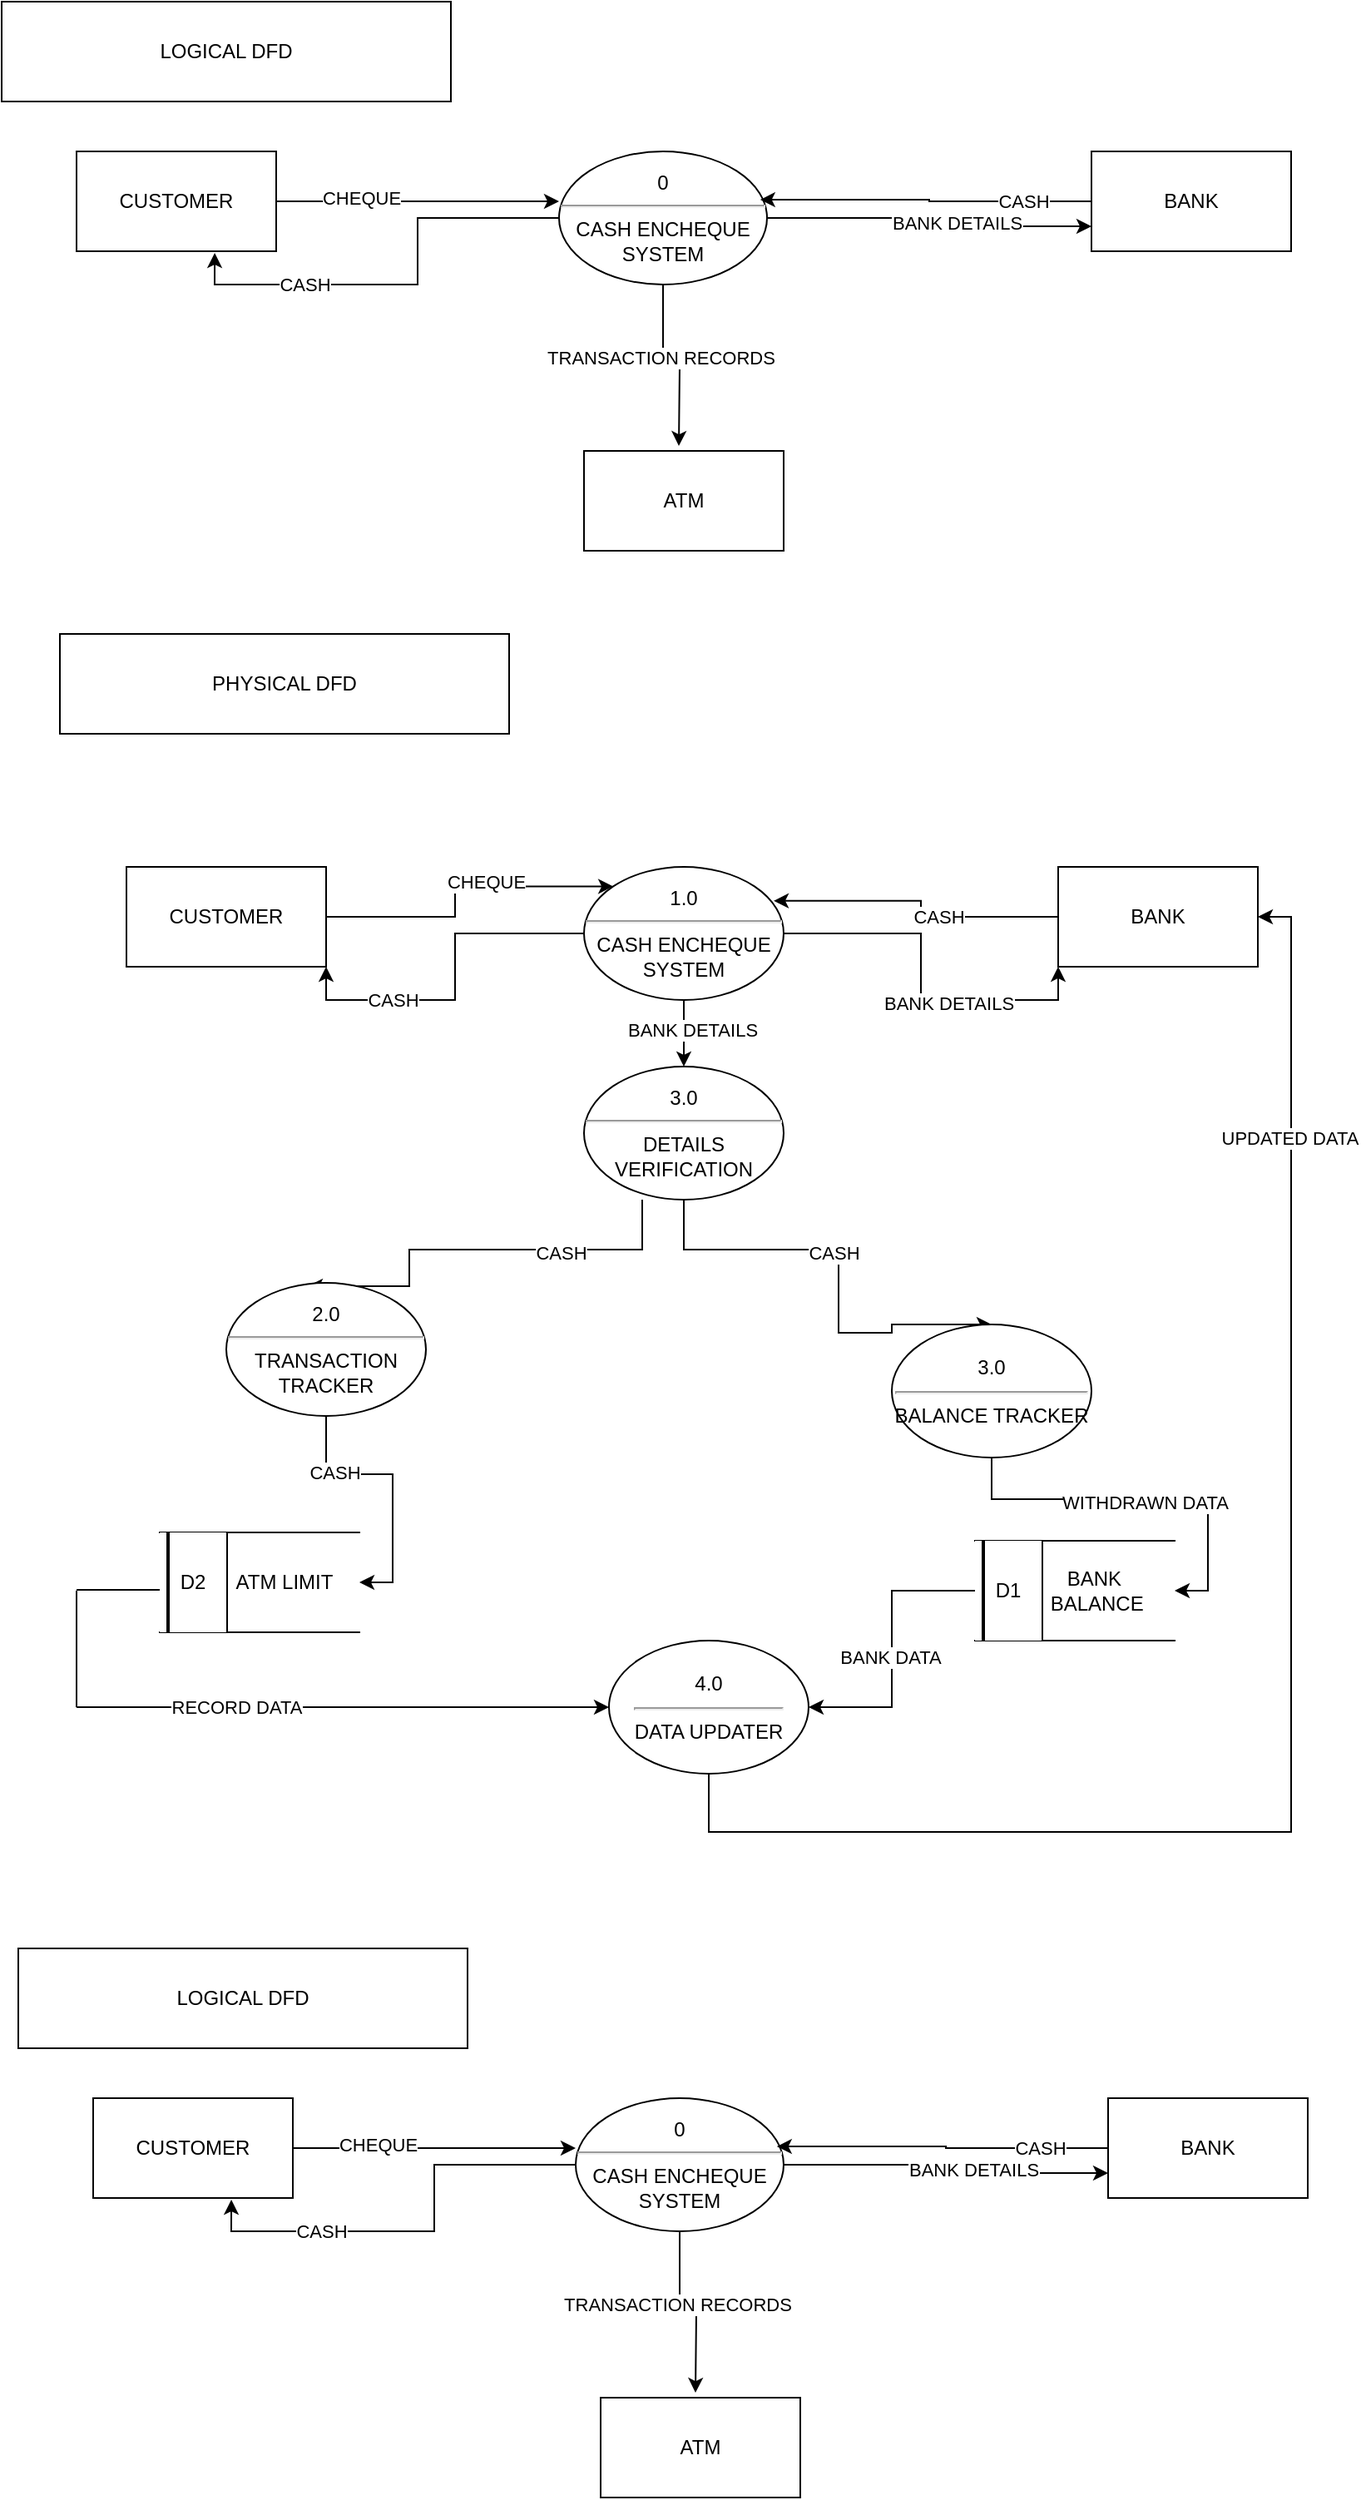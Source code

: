 <mxfile version="21.7.4" type="device">
  <diagram name="Page-1" id="3s3prXGsOmCxnwYLiAMr">
    <mxGraphModel dx="838" dy="455" grid="1" gridSize="10" guides="1" tooltips="1" connect="1" arrows="1" fold="1" page="1" pageScale="1" pageWidth="850" pageHeight="1100" math="0" shadow="0">
      <root>
        <mxCell id="0" />
        <mxCell id="1" parent="0" />
        <mxCell id="mMJrCjRWokDh-udOJpZP-48" style="edgeStyle=orthogonalEdgeStyle;rounded=0;orthogonalLoop=1;jettySize=auto;html=1;entryX=0.5;entryY=0;entryDx=0;entryDy=0;" parent="1" target="mMJrCjRWokDh-udOJpZP-24" edge="1">
          <mxGeometry relative="1" as="geometry">
            <Array as="points">
              <mxPoint x="425" y="770" />
              <mxPoint x="518" y="770" />
              <mxPoint x="518" y="820" />
              <mxPoint x="550" y="820" />
              <mxPoint x="550" y="815" />
            </Array>
            <mxPoint x="425" y="740" as="sourcePoint" />
            <mxPoint x="430" y="1045" as="targetPoint" />
          </mxGeometry>
        </mxCell>
        <mxCell id="mMJrCjRWokDh-udOJpZP-68" value="CASH" style="edgeLabel;html=1;align=center;verticalAlign=middle;resizable=0;points=[];" parent="mMJrCjRWokDh-udOJpZP-48" vertex="1" connectable="0">
          <mxGeometry x="-0.112" y="-2" relative="1" as="geometry">
            <mxPoint as="offset" />
          </mxGeometry>
        </mxCell>
        <mxCell id="mMJrCjRWokDh-udOJpZP-49" style="edgeStyle=orthogonalEdgeStyle;rounded=0;orthogonalLoop=1;jettySize=auto;html=1;entryX=0.408;entryY=0.025;entryDx=0;entryDy=0;entryPerimeter=0;" parent="1" target="mMJrCjRWokDh-udOJpZP-23" edge="1">
          <mxGeometry relative="1" as="geometry">
            <Array as="points">
              <mxPoint x="400" y="770" />
              <mxPoint x="260" y="770" />
            </Array>
            <mxPoint x="400" y="740.0" as="sourcePoint" />
            <mxPoint x="260" y="936.27" as="targetPoint" />
          </mxGeometry>
        </mxCell>
        <mxCell id="mMJrCjRWokDh-udOJpZP-67" value="CASH" style="edgeLabel;html=1;align=center;verticalAlign=middle;resizable=0;points=[];" parent="mMJrCjRWokDh-udOJpZP-49" vertex="1" connectable="0">
          <mxGeometry x="-0.377" y="2" relative="1" as="geometry">
            <mxPoint as="offset" />
          </mxGeometry>
        </mxCell>
        <mxCell id="mMJrCjRWokDh-udOJpZP-57" style="edgeStyle=orthogonalEdgeStyle;rounded=0;orthogonalLoop=1;jettySize=auto;html=1;entryX=1;entryY=1;entryDx=0;entryDy=0;" parent="1" source="mMJrCjRWokDh-udOJpZP-20" target="mMJrCjRWokDh-udOJpZP-21" edge="1">
          <mxGeometry relative="1" as="geometry" />
        </mxCell>
        <mxCell id="mMJrCjRWokDh-udOJpZP-65" value="CASH" style="edgeLabel;html=1;align=center;verticalAlign=middle;resizable=0;points=[];" parent="mMJrCjRWokDh-udOJpZP-57" vertex="1" connectable="0">
          <mxGeometry x="0.442" relative="1" as="geometry">
            <mxPoint as="offset" />
          </mxGeometry>
        </mxCell>
        <mxCell id="mMJrCjRWokDh-udOJpZP-58" style="edgeStyle=orthogonalEdgeStyle;rounded=0;orthogonalLoop=1;jettySize=auto;html=1;entryX=0;entryY=1;entryDx=0;entryDy=0;" parent="1" source="mMJrCjRWokDh-udOJpZP-20" target="mMJrCjRWokDh-udOJpZP-22" edge="1">
          <mxGeometry relative="1" as="geometry" />
        </mxCell>
        <mxCell id="mMJrCjRWokDh-udOJpZP-66" value="BANK DETAILS" style="edgeLabel;html=1;align=center;verticalAlign=middle;resizable=0;points=[];" parent="mMJrCjRWokDh-udOJpZP-58" vertex="1" connectable="0">
          <mxGeometry x="0.236" y="-2" relative="1" as="geometry">
            <mxPoint as="offset" />
          </mxGeometry>
        </mxCell>
        <mxCell id="80Ur0tt7wAr0ku26tHPa-10" style="edgeStyle=orthogonalEdgeStyle;rounded=0;orthogonalLoop=1;jettySize=auto;html=1;entryX=0.5;entryY=0;entryDx=0;entryDy=0;" edge="1" parent="1" source="mMJrCjRWokDh-udOJpZP-20" target="80Ur0tt7wAr0ku26tHPa-9">
          <mxGeometry relative="1" as="geometry" />
        </mxCell>
        <mxCell id="80Ur0tt7wAr0ku26tHPa-11" value="BANK DETAILS" style="edgeLabel;html=1;align=center;verticalAlign=middle;resizable=0;points=[];" vertex="1" connectable="0" parent="80Ur0tt7wAr0ku26tHPa-10">
          <mxGeometry x="-0.1" y="5" relative="1" as="geometry">
            <mxPoint as="offset" />
          </mxGeometry>
        </mxCell>
        <mxCell id="mMJrCjRWokDh-udOJpZP-20" value="1.0&lt;hr&gt;CASH ENCHEQUE SYSTEM" style="ellipse;whiteSpace=wrap;html=1;" parent="1" vertex="1">
          <mxGeometry x="365" y="540" width="120" height="80" as="geometry" />
        </mxCell>
        <mxCell id="mMJrCjRWokDh-udOJpZP-55" style="edgeStyle=orthogonalEdgeStyle;rounded=0;orthogonalLoop=1;jettySize=auto;html=1;entryX=0;entryY=0;entryDx=0;entryDy=0;" parent="1" source="mMJrCjRWokDh-udOJpZP-21" target="mMJrCjRWokDh-udOJpZP-20" edge="1">
          <mxGeometry relative="1" as="geometry" />
        </mxCell>
        <mxCell id="mMJrCjRWokDh-udOJpZP-63" value="CHEQUE" style="edgeLabel;html=1;align=center;verticalAlign=middle;resizable=0;points=[];" parent="mMJrCjRWokDh-udOJpZP-55" vertex="1" connectable="0">
          <mxGeometry x="0.198" y="3" relative="1" as="geometry">
            <mxPoint as="offset" />
          </mxGeometry>
        </mxCell>
        <mxCell id="mMJrCjRWokDh-udOJpZP-21" value="CUSTOMER" style="rounded=0;whiteSpace=wrap;html=1;" parent="1" vertex="1">
          <mxGeometry x="90" y="540" width="120" height="60" as="geometry" />
        </mxCell>
        <mxCell id="mMJrCjRWokDh-udOJpZP-56" style="edgeStyle=orthogonalEdgeStyle;rounded=0;orthogonalLoop=1;jettySize=auto;html=1;entryX=0.95;entryY=0.255;entryDx=0;entryDy=0;entryPerimeter=0;" parent="1" source="mMJrCjRWokDh-udOJpZP-22" target="mMJrCjRWokDh-udOJpZP-20" edge="1">
          <mxGeometry relative="1" as="geometry" />
        </mxCell>
        <mxCell id="mMJrCjRWokDh-udOJpZP-64" value="CASH" style="edgeLabel;html=1;align=center;verticalAlign=middle;resizable=0;points=[];" parent="mMJrCjRWokDh-udOJpZP-56" vertex="1" connectable="0">
          <mxGeometry x="-0.203" relative="1" as="geometry">
            <mxPoint as="offset" />
          </mxGeometry>
        </mxCell>
        <mxCell id="mMJrCjRWokDh-udOJpZP-22" value="BANK" style="rounded=0;whiteSpace=wrap;html=1;" parent="1" vertex="1">
          <mxGeometry x="650" y="540" width="120" height="60" as="geometry" />
        </mxCell>
        <mxCell id="mMJrCjRWokDh-udOJpZP-33" style="edgeStyle=orthogonalEdgeStyle;rounded=0;orthogonalLoop=1;jettySize=auto;html=1;entryX=1;entryY=0.5;entryDx=0;entryDy=0;" parent="1" source="mMJrCjRWokDh-udOJpZP-23" target="mMJrCjRWokDh-udOJpZP-30" edge="1">
          <mxGeometry relative="1" as="geometry" />
        </mxCell>
        <mxCell id="mMJrCjRWokDh-udOJpZP-70" value="CASH" style="edgeLabel;html=1;align=center;verticalAlign=middle;resizable=0;points=[];" parent="mMJrCjRWokDh-udOJpZP-33" vertex="1" connectable="0">
          <mxGeometry x="-0.5" y="1" relative="1" as="geometry">
            <mxPoint as="offset" />
          </mxGeometry>
        </mxCell>
        <mxCell id="mMJrCjRWokDh-udOJpZP-23" value="2.0&lt;hr&gt;TRANSACTION TRACKER" style="ellipse;whiteSpace=wrap;html=1;" parent="1" vertex="1">
          <mxGeometry x="150" y="790" width="120" height="80" as="geometry" />
        </mxCell>
        <mxCell id="mMJrCjRWokDh-udOJpZP-35" style="edgeStyle=orthogonalEdgeStyle;rounded=0;orthogonalLoop=1;jettySize=auto;html=1;entryX=1;entryY=0.5;entryDx=0;entryDy=0;" parent="1" source="mMJrCjRWokDh-udOJpZP-24" target="mMJrCjRWokDh-udOJpZP-25" edge="1">
          <mxGeometry relative="1" as="geometry" />
        </mxCell>
        <mxCell id="mMJrCjRWokDh-udOJpZP-69" value="WITHDRAWN DATA" style="edgeLabel;html=1;align=center;verticalAlign=middle;resizable=0;points=[];" parent="mMJrCjRWokDh-udOJpZP-35" vertex="1" connectable="0">
          <mxGeometry x="0.017" y="-2" relative="1" as="geometry">
            <mxPoint as="offset" />
          </mxGeometry>
        </mxCell>
        <mxCell id="mMJrCjRWokDh-udOJpZP-24" value="3.0&lt;hr&gt;BALANCE TRACKER" style="ellipse;whiteSpace=wrap;html=1;" parent="1" vertex="1">
          <mxGeometry x="550" y="815" width="120" height="80" as="geometry" />
        </mxCell>
        <mxCell id="mMJrCjRWokDh-udOJpZP-28" value="" style="group" parent="1" vertex="1" connectable="0">
          <mxGeometry x="600" y="945" width="120" height="60" as="geometry" />
        </mxCell>
        <mxCell id="mMJrCjRWokDh-udOJpZP-25" value="&amp;nbsp; &amp;nbsp; &amp;nbsp; &amp;nbsp; &amp;nbsp; &amp;nbsp; &lt;span style=&quot;white-space: pre;&quot;&gt;&#x9;&lt;/span&gt;BANK&amp;nbsp; &amp;nbsp; &amp;nbsp; &amp;nbsp; &amp;nbsp; &amp;nbsp; &amp;nbsp; &lt;span style=&quot;white-space: pre;&quot;&gt;&#x9;&lt;/span&gt;BALANCE" style="shape=partialRectangle;whiteSpace=wrap;html=1;left=0;right=0;fillColor=none;" parent="mMJrCjRWokDh-udOJpZP-28" vertex="1">
          <mxGeometry width="120" height="60" as="geometry" />
        </mxCell>
        <mxCell id="mMJrCjRWokDh-udOJpZP-26" value="" style="line;strokeWidth=2;direction=south;html=1;" parent="mMJrCjRWokDh-udOJpZP-28" vertex="1">
          <mxGeometry x="35" width="10" height="60" as="geometry" />
        </mxCell>
        <mxCell id="mMJrCjRWokDh-udOJpZP-62" value="D1" style="rounded=0;whiteSpace=wrap;html=1;strokeColor=none;" parent="mMJrCjRWokDh-udOJpZP-28" vertex="1">
          <mxGeometry width="40" height="60" as="geometry" />
        </mxCell>
        <mxCell id="mMJrCjRWokDh-udOJpZP-77" value="" style="line;strokeWidth=2;direction=south;html=1;" parent="mMJrCjRWokDh-udOJpZP-28" vertex="1">
          <mxGeometry width="10" height="60" as="geometry" />
        </mxCell>
        <mxCell id="mMJrCjRWokDh-udOJpZP-29" value="" style="group" parent="1" vertex="1" connectable="0">
          <mxGeometry x="110" y="940" width="120" height="60" as="geometry" />
        </mxCell>
        <mxCell id="mMJrCjRWokDh-udOJpZP-30" value="&amp;nbsp; &amp;nbsp; &amp;nbsp; &amp;nbsp; &amp;nbsp;ATM LIMIT" style="shape=partialRectangle;whiteSpace=wrap;html=1;left=0;right=0;fillColor=none;" parent="mMJrCjRWokDh-udOJpZP-29" vertex="1">
          <mxGeometry width="120" height="60" as="geometry" />
        </mxCell>
        <mxCell id="mMJrCjRWokDh-udOJpZP-31" value="" style="line;strokeWidth=2;direction=south;html=1;" parent="mMJrCjRWokDh-udOJpZP-29" vertex="1">
          <mxGeometry x="35" width="10" height="60" as="geometry" />
        </mxCell>
        <mxCell id="mMJrCjRWokDh-udOJpZP-61" value="D2" style="rounded=0;whiteSpace=wrap;html=1;strokeColor=none;" parent="mMJrCjRWokDh-udOJpZP-29" vertex="1">
          <mxGeometry width="40" height="60" as="geometry" />
        </mxCell>
        <mxCell id="mMJrCjRWokDh-udOJpZP-76" value="" style="line;strokeWidth=2;direction=south;html=1;" parent="mMJrCjRWokDh-udOJpZP-29" vertex="1">
          <mxGeometry width="10" height="60" as="geometry" />
        </mxCell>
        <mxCell id="80Ur0tt7wAr0ku26tHPa-12" style="edgeStyle=orthogonalEdgeStyle;rounded=0;orthogonalLoop=1;jettySize=auto;html=1;entryX=1;entryY=0.5;entryDx=0;entryDy=0;" edge="1" parent="1" source="mMJrCjRWokDh-udOJpZP-37" target="mMJrCjRWokDh-udOJpZP-22">
          <mxGeometry relative="1" as="geometry">
            <Array as="points">
              <mxPoint x="440" y="1120" />
              <mxPoint x="790" y="1120" />
              <mxPoint x="790" y="570" />
            </Array>
          </mxGeometry>
        </mxCell>
        <mxCell id="80Ur0tt7wAr0ku26tHPa-13" value="UPDATED DATA" style="edgeLabel;html=1;align=center;verticalAlign=middle;resizable=0;points=[];" vertex="1" connectable="0" parent="80Ur0tt7wAr0ku26tHPa-12">
          <mxGeometry x="0.68" y="1" relative="1" as="geometry">
            <mxPoint as="offset" />
          </mxGeometry>
        </mxCell>
        <mxCell id="mMJrCjRWokDh-udOJpZP-37" value="4.0&lt;hr&gt;DATA UPDATER" style="ellipse;whiteSpace=wrap;html=1;" parent="1" vertex="1">
          <mxGeometry x="380" y="1005" width="120" height="80" as="geometry" />
        </mxCell>
        <mxCell id="mMJrCjRWokDh-udOJpZP-40" style="edgeStyle=orthogonalEdgeStyle;rounded=0;orthogonalLoop=1;jettySize=auto;html=1;entryX=1;entryY=0.5;entryDx=0;entryDy=0;" parent="1" source="mMJrCjRWokDh-udOJpZP-25" target="mMJrCjRWokDh-udOJpZP-37" edge="1">
          <mxGeometry relative="1" as="geometry" />
        </mxCell>
        <mxCell id="mMJrCjRWokDh-udOJpZP-72" value="BANK DATA" style="edgeLabel;html=1;align=center;verticalAlign=middle;resizable=0;points=[];" parent="mMJrCjRWokDh-udOJpZP-40" vertex="1" connectable="0">
          <mxGeometry x="0.059" y="-1" relative="1" as="geometry">
            <mxPoint as="offset" />
          </mxGeometry>
        </mxCell>
        <mxCell id="mMJrCjRWokDh-udOJpZP-42" value="" style="endArrow=none;html=1;rounded=0;" parent="1" edge="1">
          <mxGeometry width="50" height="50" relative="1" as="geometry">
            <mxPoint x="60" y="974.5" as="sourcePoint" />
            <mxPoint x="110" y="974.5" as="targetPoint" />
          </mxGeometry>
        </mxCell>
        <mxCell id="mMJrCjRWokDh-udOJpZP-43" value="" style="endArrow=none;html=1;rounded=0;" parent="1" edge="1">
          <mxGeometry width="50" height="50" relative="1" as="geometry">
            <mxPoint x="60" y="975" as="sourcePoint" />
            <mxPoint x="60" y="1045" as="targetPoint" />
          </mxGeometry>
        </mxCell>
        <mxCell id="mMJrCjRWokDh-udOJpZP-44" value="" style="endArrow=classic;html=1;rounded=0;" parent="1" edge="1">
          <mxGeometry width="50" height="50" relative="1" as="geometry">
            <mxPoint x="60" y="1045" as="sourcePoint" />
            <mxPoint x="380" y="1045" as="targetPoint" />
          </mxGeometry>
        </mxCell>
        <mxCell id="mMJrCjRWokDh-udOJpZP-71" value="RECORD DATA" style="edgeLabel;html=1;align=center;verticalAlign=middle;resizable=0;points=[];" parent="mMJrCjRWokDh-udOJpZP-44" vertex="1" connectable="0">
          <mxGeometry x="-0.4" relative="1" as="geometry">
            <mxPoint as="offset" />
          </mxGeometry>
        </mxCell>
        <mxCell id="80Ur0tt7wAr0ku26tHPa-9" value="3.0&lt;hr&gt;DETAILS VERIFICATION" style="ellipse;whiteSpace=wrap;html=1;" vertex="1" parent="1">
          <mxGeometry x="365" y="660" width="120" height="80" as="geometry" />
        </mxCell>
        <mxCell id="80Ur0tt7wAr0ku26tHPa-15" value="PHYSICAL DFD" style="whiteSpace=wrap;html=1;" vertex="1" parent="1">
          <mxGeometry x="50" y="400" width="270" height="60" as="geometry" />
        </mxCell>
        <mxCell id="80Ur0tt7wAr0ku26tHPa-16" value="0&lt;hr&gt;CASH ENCHEQUE SYSTEM" style="ellipse;whiteSpace=wrap;html=1;" vertex="1" parent="1">
          <mxGeometry x="350" y="110" width="125" height="80" as="geometry" />
        </mxCell>
        <mxCell id="80Ur0tt7wAr0ku26tHPa-17" style="edgeStyle=orthogonalEdgeStyle;rounded=0;orthogonalLoop=1;jettySize=auto;html=1;entryX=0;entryY=0.375;entryDx=0;entryDy=0;entryPerimeter=0;" edge="1" parent="1" source="80Ur0tt7wAr0ku26tHPa-19" target="80Ur0tt7wAr0ku26tHPa-16">
          <mxGeometry relative="1" as="geometry" />
        </mxCell>
        <mxCell id="80Ur0tt7wAr0ku26tHPa-18" value="CHEQUE" style="edgeLabel;html=1;align=center;verticalAlign=middle;resizable=0;points=[];" vertex="1" connectable="0" parent="80Ur0tt7wAr0ku26tHPa-17">
          <mxGeometry x="-0.4" y="2" relative="1" as="geometry">
            <mxPoint as="offset" />
          </mxGeometry>
        </mxCell>
        <mxCell id="80Ur0tt7wAr0ku26tHPa-19" value="CUSTOMER" style="rounded=0;whiteSpace=wrap;html=1;" vertex="1" parent="1">
          <mxGeometry x="60" y="110" width="120" height="60" as="geometry" />
        </mxCell>
        <mxCell id="80Ur0tt7wAr0ku26tHPa-20" style="edgeStyle=orthogonalEdgeStyle;rounded=0;orthogonalLoop=1;jettySize=auto;html=1;entryX=0.692;entryY=1.017;entryDx=0;entryDy=0;entryPerimeter=0;" edge="1" parent="1" source="80Ur0tt7wAr0ku26tHPa-16" target="80Ur0tt7wAr0ku26tHPa-19">
          <mxGeometry relative="1" as="geometry">
            <mxPoint x="140" y="180" as="targetPoint" />
          </mxGeometry>
        </mxCell>
        <mxCell id="80Ur0tt7wAr0ku26tHPa-21" value="Text" style="edgeLabel;html=1;align=center;verticalAlign=middle;resizable=0;points=[];" vertex="1" connectable="0" parent="80Ur0tt7wAr0ku26tHPa-20">
          <mxGeometry x="0.451" y="3" relative="1" as="geometry">
            <mxPoint as="offset" />
          </mxGeometry>
        </mxCell>
        <mxCell id="80Ur0tt7wAr0ku26tHPa-22" value="CASH" style="edgeLabel;html=1;align=center;verticalAlign=middle;resizable=0;points=[];" vertex="1" connectable="0" parent="80Ur0tt7wAr0ku26tHPa-20">
          <mxGeometry x="0.451" relative="1" as="geometry">
            <mxPoint as="offset" />
          </mxGeometry>
        </mxCell>
        <mxCell id="80Ur0tt7wAr0ku26tHPa-23" style="edgeStyle=orthogonalEdgeStyle;rounded=0;orthogonalLoop=1;jettySize=auto;html=1;entryX=0.967;entryY=0.363;entryDx=0;entryDy=0;entryPerimeter=0;" edge="1" parent="1" source="80Ur0tt7wAr0ku26tHPa-25" target="80Ur0tt7wAr0ku26tHPa-16">
          <mxGeometry relative="1" as="geometry" />
        </mxCell>
        <mxCell id="80Ur0tt7wAr0ku26tHPa-24" value="CASH" style="edgeLabel;html=1;align=center;verticalAlign=middle;resizable=0;points=[];" vertex="1" connectable="0" parent="80Ur0tt7wAr0ku26tHPa-23">
          <mxGeometry x="-0.59" relative="1" as="geometry">
            <mxPoint as="offset" />
          </mxGeometry>
        </mxCell>
        <mxCell id="80Ur0tt7wAr0ku26tHPa-25" value="BANK" style="rounded=0;whiteSpace=wrap;html=1;" vertex="1" parent="1">
          <mxGeometry x="670" y="110" width="120" height="60" as="geometry" />
        </mxCell>
        <mxCell id="80Ur0tt7wAr0ku26tHPa-26" style="edgeStyle=orthogonalEdgeStyle;rounded=0;orthogonalLoop=1;jettySize=auto;html=1;entryX=0;entryY=0.75;entryDx=0;entryDy=0;" edge="1" parent="1" source="80Ur0tt7wAr0ku26tHPa-16" target="80Ur0tt7wAr0ku26tHPa-25">
          <mxGeometry relative="1" as="geometry" />
        </mxCell>
        <mxCell id="80Ur0tt7wAr0ku26tHPa-27" value="BANK DETAILS" style="edgeLabel;html=1;align=center;verticalAlign=middle;resizable=0;points=[];" vertex="1" connectable="0" parent="80Ur0tt7wAr0ku26tHPa-26">
          <mxGeometry x="0.19" y="2" relative="1" as="geometry">
            <mxPoint as="offset" />
          </mxGeometry>
        </mxCell>
        <mxCell id="80Ur0tt7wAr0ku26tHPa-28" style="edgeStyle=orthogonalEdgeStyle;rounded=0;orthogonalLoop=1;jettySize=auto;html=1;entryX=0.6;entryY=-0.037;entryDx=0;entryDy=0;entryPerimeter=0;" edge="1" parent="1" source="80Ur0tt7wAr0ku26tHPa-16">
          <mxGeometry relative="1" as="geometry">
            <mxPoint x="422" y="287.04" as="targetPoint" />
          </mxGeometry>
        </mxCell>
        <mxCell id="80Ur0tt7wAr0ku26tHPa-29" value="TRANSACTION RECORDS" style="edgeLabel;html=1;align=center;verticalAlign=middle;resizable=0;points=[];" vertex="1" connectable="0" parent="80Ur0tt7wAr0ku26tHPa-28">
          <mxGeometry x="-0.178" y="-2" relative="1" as="geometry">
            <mxPoint as="offset" />
          </mxGeometry>
        </mxCell>
        <mxCell id="80Ur0tt7wAr0ku26tHPa-30" value="ATM" style="rounded=0;whiteSpace=wrap;html=1;" vertex="1" parent="1">
          <mxGeometry x="365" y="290" width="120" height="60" as="geometry" />
        </mxCell>
        <mxCell id="80Ur0tt7wAr0ku26tHPa-31" value="LOGICAL DFD" style="whiteSpace=wrap;html=1;" vertex="1" parent="1">
          <mxGeometry x="15" y="20" width="270" height="60" as="geometry" />
        </mxCell>
        <mxCell id="80Ur0tt7wAr0ku26tHPa-32" value="0&lt;hr&gt;CASH ENCHEQUE SYSTEM" style="ellipse;whiteSpace=wrap;html=1;" vertex="1" parent="1">
          <mxGeometry x="360" y="1280" width="125" height="80" as="geometry" />
        </mxCell>
        <mxCell id="80Ur0tt7wAr0ku26tHPa-33" style="edgeStyle=orthogonalEdgeStyle;rounded=0;orthogonalLoop=1;jettySize=auto;html=1;entryX=0;entryY=0.375;entryDx=0;entryDy=0;entryPerimeter=0;" edge="1" parent="1" source="80Ur0tt7wAr0ku26tHPa-35" target="80Ur0tt7wAr0ku26tHPa-32">
          <mxGeometry relative="1" as="geometry" />
        </mxCell>
        <mxCell id="80Ur0tt7wAr0ku26tHPa-34" value="CHEQUE" style="edgeLabel;html=1;align=center;verticalAlign=middle;resizable=0;points=[];" vertex="1" connectable="0" parent="80Ur0tt7wAr0ku26tHPa-33">
          <mxGeometry x="-0.4" y="2" relative="1" as="geometry">
            <mxPoint as="offset" />
          </mxGeometry>
        </mxCell>
        <mxCell id="80Ur0tt7wAr0ku26tHPa-35" value="CUSTOMER" style="rounded=0;whiteSpace=wrap;html=1;" vertex="1" parent="1">
          <mxGeometry x="70" y="1280" width="120" height="60" as="geometry" />
        </mxCell>
        <mxCell id="80Ur0tt7wAr0ku26tHPa-36" style="edgeStyle=orthogonalEdgeStyle;rounded=0;orthogonalLoop=1;jettySize=auto;html=1;entryX=0.692;entryY=1.017;entryDx=0;entryDy=0;entryPerimeter=0;" edge="1" parent="1" source="80Ur0tt7wAr0ku26tHPa-32" target="80Ur0tt7wAr0ku26tHPa-35">
          <mxGeometry relative="1" as="geometry">
            <mxPoint x="150" y="1350" as="targetPoint" />
          </mxGeometry>
        </mxCell>
        <mxCell id="80Ur0tt7wAr0ku26tHPa-37" value="Text" style="edgeLabel;html=1;align=center;verticalAlign=middle;resizable=0;points=[];" vertex="1" connectable="0" parent="80Ur0tt7wAr0ku26tHPa-36">
          <mxGeometry x="0.451" y="3" relative="1" as="geometry">
            <mxPoint as="offset" />
          </mxGeometry>
        </mxCell>
        <mxCell id="80Ur0tt7wAr0ku26tHPa-38" value="CASH" style="edgeLabel;html=1;align=center;verticalAlign=middle;resizable=0;points=[];" vertex="1" connectable="0" parent="80Ur0tt7wAr0ku26tHPa-36">
          <mxGeometry x="0.451" relative="1" as="geometry">
            <mxPoint as="offset" />
          </mxGeometry>
        </mxCell>
        <mxCell id="80Ur0tt7wAr0ku26tHPa-39" style="edgeStyle=orthogonalEdgeStyle;rounded=0;orthogonalLoop=1;jettySize=auto;html=1;entryX=0.967;entryY=0.363;entryDx=0;entryDy=0;entryPerimeter=0;" edge="1" parent="1" source="80Ur0tt7wAr0ku26tHPa-41" target="80Ur0tt7wAr0ku26tHPa-32">
          <mxGeometry relative="1" as="geometry" />
        </mxCell>
        <mxCell id="80Ur0tt7wAr0ku26tHPa-40" value="CASH" style="edgeLabel;html=1;align=center;verticalAlign=middle;resizable=0;points=[];" vertex="1" connectable="0" parent="80Ur0tt7wAr0ku26tHPa-39">
          <mxGeometry x="-0.59" relative="1" as="geometry">
            <mxPoint as="offset" />
          </mxGeometry>
        </mxCell>
        <mxCell id="80Ur0tt7wAr0ku26tHPa-41" value="BANK" style="rounded=0;whiteSpace=wrap;html=1;" vertex="1" parent="1">
          <mxGeometry x="680" y="1280" width="120" height="60" as="geometry" />
        </mxCell>
        <mxCell id="80Ur0tt7wAr0ku26tHPa-42" style="edgeStyle=orthogonalEdgeStyle;rounded=0;orthogonalLoop=1;jettySize=auto;html=1;entryX=0;entryY=0.75;entryDx=0;entryDy=0;" edge="1" parent="1" source="80Ur0tt7wAr0ku26tHPa-32" target="80Ur0tt7wAr0ku26tHPa-41">
          <mxGeometry relative="1" as="geometry" />
        </mxCell>
        <mxCell id="80Ur0tt7wAr0ku26tHPa-43" value="BANK DETAILS" style="edgeLabel;html=1;align=center;verticalAlign=middle;resizable=0;points=[];" vertex="1" connectable="0" parent="80Ur0tt7wAr0ku26tHPa-42">
          <mxGeometry x="0.19" y="2" relative="1" as="geometry">
            <mxPoint as="offset" />
          </mxGeometry>
        </mxCell>
        <mxCell id="80Ur0tt7wAr0ku26tHPa-44" style="edgeStyle=orthogonalEdgeStyle;rounded=0;orthogonalLoop=1;jettySize=auto;html=1;entryX=0.6;entryY=-0.037;entryDx=0;entryDy=0;entryPerimeter=0;" edge="1" parent="1" source="80Ur0tt7wAr0ku26tHPa-32">
          <mxGeometry relative="1" as="geometry">
            <mxPoint x="432" y="1457.04" as="targetPoint" />
          </mxGeometry>
        </mxCell>
        <mxCell id="80Ur0tt7wAr0ku26tHPa-45" value="TRANSACTION RECORDS" style="edgeLabel;html=1;align=center;verticalAlign=middle;resizable=0;points=[];" vertex="1" connectable="0" parent="80Ur0tt7wAr0ku26tHPa-44">
          <mxGeometry x="-0.178" y="-2" relative="1" as="geometry">
            <mxPoint as="offset" />
          </mxGeometry>
        </mxCell>
        <mxCell id="80Ur0tt7wAr0ku26tHPa-46" value="ATM" style="rounded=0;whiteSpace=wrap;html=1;" vertex="1" parent="1">
          <mxGeometry x="375" y="1460" width="120" height="60" as="geometry" />
        </mxCell>
        <mxCell id="80Ur0tt7wAr0ku26tHPa-47" value="LOGICAL DFD" style="whiteSpace=wrap;html=1;" vertex="1" parent="1">
          <mxGeometry x="25" y="1190" width="270" height="60" as="geometry" />
        </mxCell>
      </root>
    </mxGraphModel>
  </diagram>
</mxfile>
